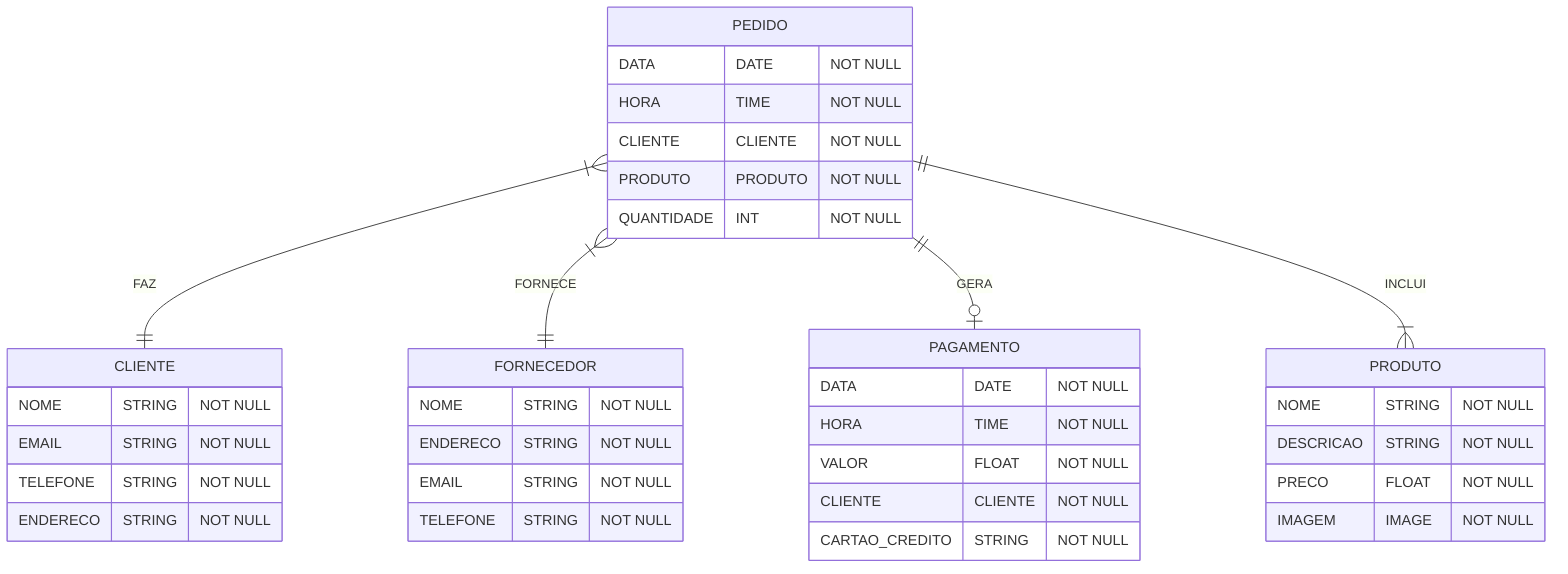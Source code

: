 erDiagram

PEDIDO{
    DATA DATE "NOT NULL"
    HORA TIME "NOT NULL"
    CLIENTE CLIENTE "NOT NULL"
    PRODUTO PRODUTO "NOT NULL"
    QUANTIDADE INT "NOT NULL"
}

CLIENTE{
    NOME STRING "NOT NULL"
    EMAIL STRING "NOT NULL"
    TELEFONE STRING "NOT NULL"
    ENDERECO STRING "NOT NULL"
}

PRODUTO{
    NOME STRING "NOT NULL"
    DESCRICAO STRING "NOT NULL"
    PRECO FLOAT "NOT NULL"
    IMAGEM IMAGE "NOT NULL"
}

FORNECEDOR {
    NOME STRING "NOT NULL"
    ENDERECO STRING "NOT NULL"
    EMAIL STRING "NOT NULL"
    TELEFONE STRING "NOT NULL"
}

PAGAMENTO {
    DATA DATE "NOT NULL"
    HORA TIME "NOT NULL"
    VALOR FLOAT "NOT NULL"
    CLIENTE CLIENTE "NOT NULL"
    CARTAO_CREDITO STRING "NOT NULL"
}


PEDIDO }|--|| CLIENTE : "FAZ"
PEDIDO}|--|| FORNECEDOR : "FORNECE"
PEDIDO ||--O| PAGAMENTO : "GERA"
PEDIDO ||--}| PRODUTO : "INCLUI"